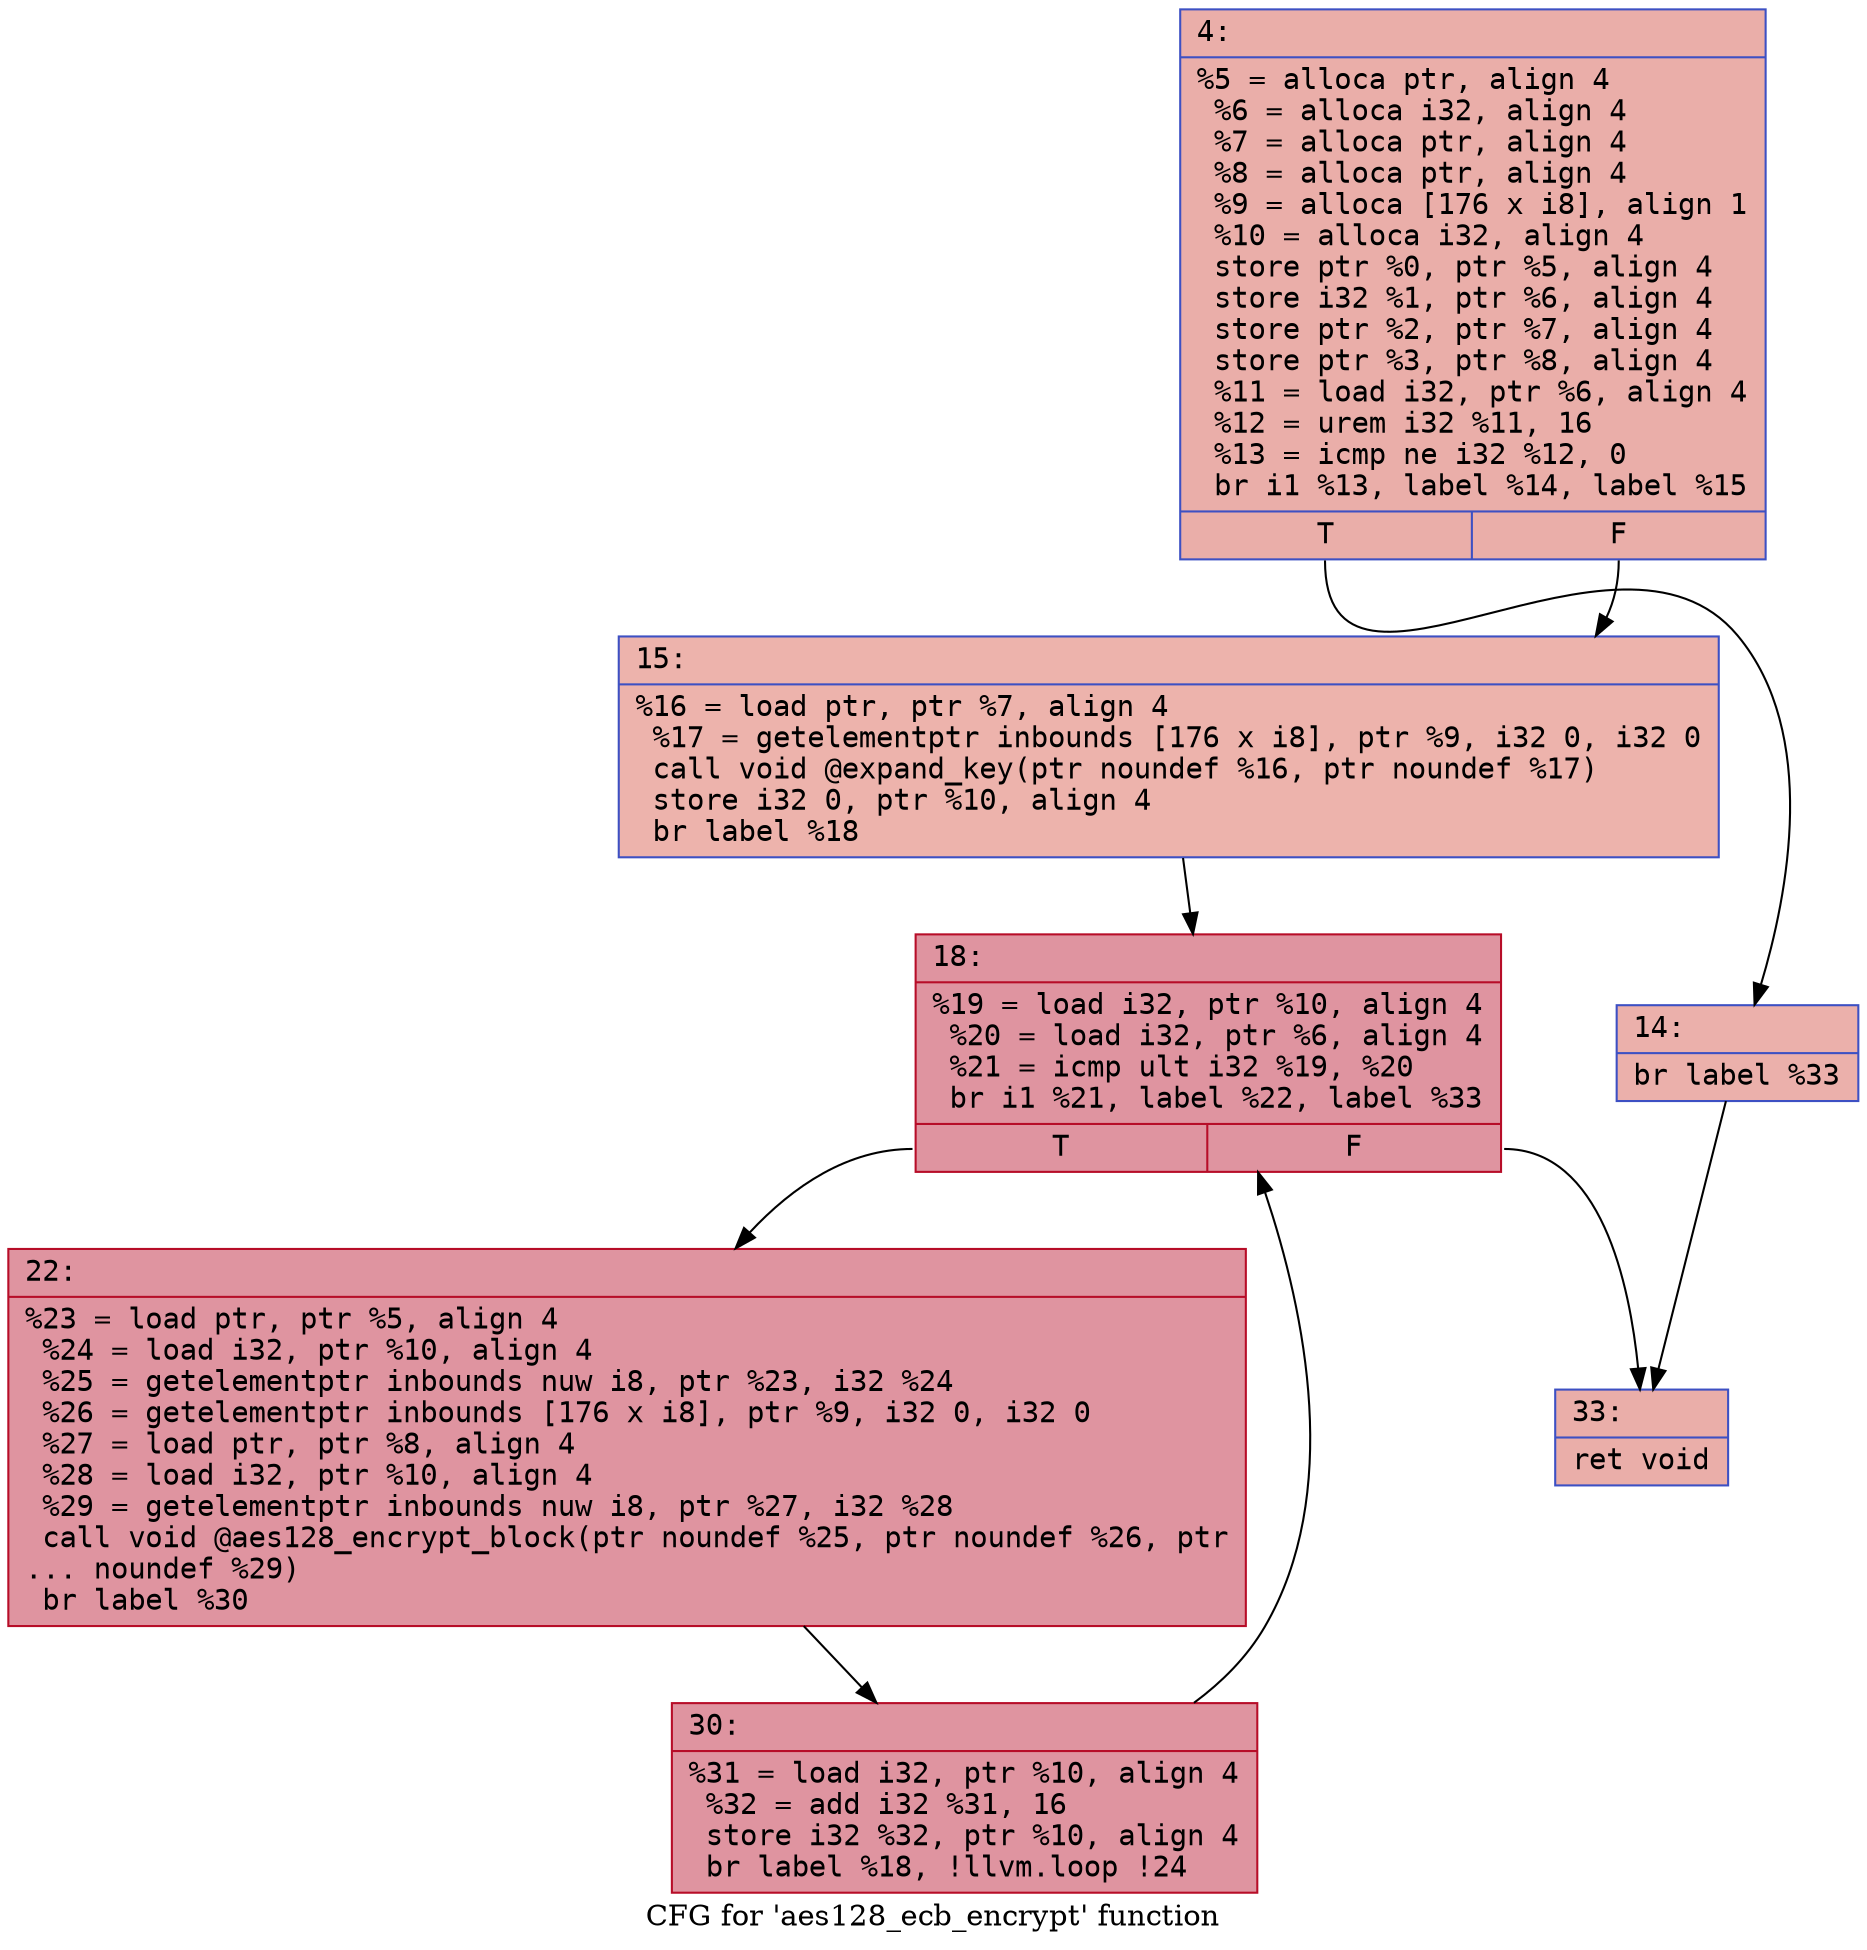 digraph "CFG for 'aes128_ecb_encrypt' function" {
	label="CFG for 'aes128_ecb_encrypt' function";

	Node0x36c59690 [shape=record,color="#3d50c3ff", style=filled, fillcolor="#d0473d70" fontname="Courier",label="{4:\l|  %5 = alloca ptr, align 4\l  %6 = alloca i32, align 4\l  %7 = alloca ptr, align 4\l  %8 = alloca ptr, align 4\l  %9 = alloca [176 x i8], align 1\l  %10 = alloca i32, align 4\l  store ptr %0, ptr %5, align 4\l  store i32 %1, ptr %6, align 4\l  store ptr %2, ptr %7, align 4\l  store ptr %3, ptr %8, align 4\l  %11 = load i32, ptr %6, align 4\l  %12 = urem i32 %11, 16\l  %13 = icmp ne i32 %12, 0\l  br i1 %13, label %14, label %15\l|{<s0>T|<s1>F}}"];
	Node0x36c59690:s0 -> Node0x36c5aee0;
	Node0x36c59690:s1 -> Node0x36c5af40;
	Node0x36c5aee0 [shape=record,color="#3d50c3ff", style=filled, fillcolor="#d24b4070" fontname="Courier",label="{14:\l|  br label %33\l}"];
	Node0x36c5aee0 -> Node0x36c5b050;
	Node0x36c5af40 [shape=record,color="#3d50c3ff", style=filled, fillcolor="#d6524470" fontname="Courier",label="{15:\l|  %16 = load ptr, ptr %7, align 4\l  %17 = getelementptr inbounds [176 x i8], ptr %9, i32 0, i32 0\l  call void @expand_key(ptr noundef %16, ptr noundef %17)\l  store i32 0, ptr %10, align 4\l  br label %18\l}"];
	Node0x36c5af40 -> Node0x36c5b410;
	Node0x36c5b410 [shape=record,color="#b70d28ff", style=filled, fillcolor="#b70d2870" fontname="Courier",label="{18:\l|  %19 = load i32, ptr %10, align 4\l  %20 = load i32, ptr %6, align 4\l  %21 = icmp ult i32 %19, %20\l  br i1 %21, label %22, label %33\l|{<s0>T|<s1>F}}"];
	Node0x36c5b410:s0 -> Node0x36c5b670;
	Node0x36c5b410:s1 -> Node0x36c5b050;
	Node0x36c5b670 [shape=record,color="#b70d28ff", style=filled, fillcolor="#b70d2870" fontname="Courier",label="{22:\l|  %23 = load ptr, ptr %5, align 4\l  %24 = load i32, ptr %10, align 4\l  %25 = getelementptr inbounds nuw i8, ptr %23, i32 %24\l  %26 = getelementptr inbounds [176 x i8], ptr %9, i32 0, i32 0\l  %27 = load ptr, ptr %8, align 4\l  %28 = load i32, ptr %10, align 4\l  %29 = getelementptr inbounds nuw i8, ptr %27, i32 %28\l  call void @aes128_encrypt_block(ptr noundef %25, ptr noundef %26, ptr\l... noundef %29)\l  br label %30\l}"];
	Node0x36c5b670 -> Node0x36c5bcb0;
	Node0x36c5bcb0 [shape=record,color="#b70d28ff", style=filled, fillcolor="#b70d2870" fontname="Courier",label="{30:\l|  %31 = load i32, ptr %10, align 4\l  %32 = add i32 %31, 16\l  store i32 %32, ptr %10, align 4\l  br label %18, !llvm.loop !24\l}"];
	Node0x36c5bcb0 -> Node0x36c5b410;
	Node0x36c5b050 [shape=record,color="#3d50c3ff", style=filled, fillcolor="#d0473d70" fontname="Courier",label="{33:\l|  ret void\l}"];
}
